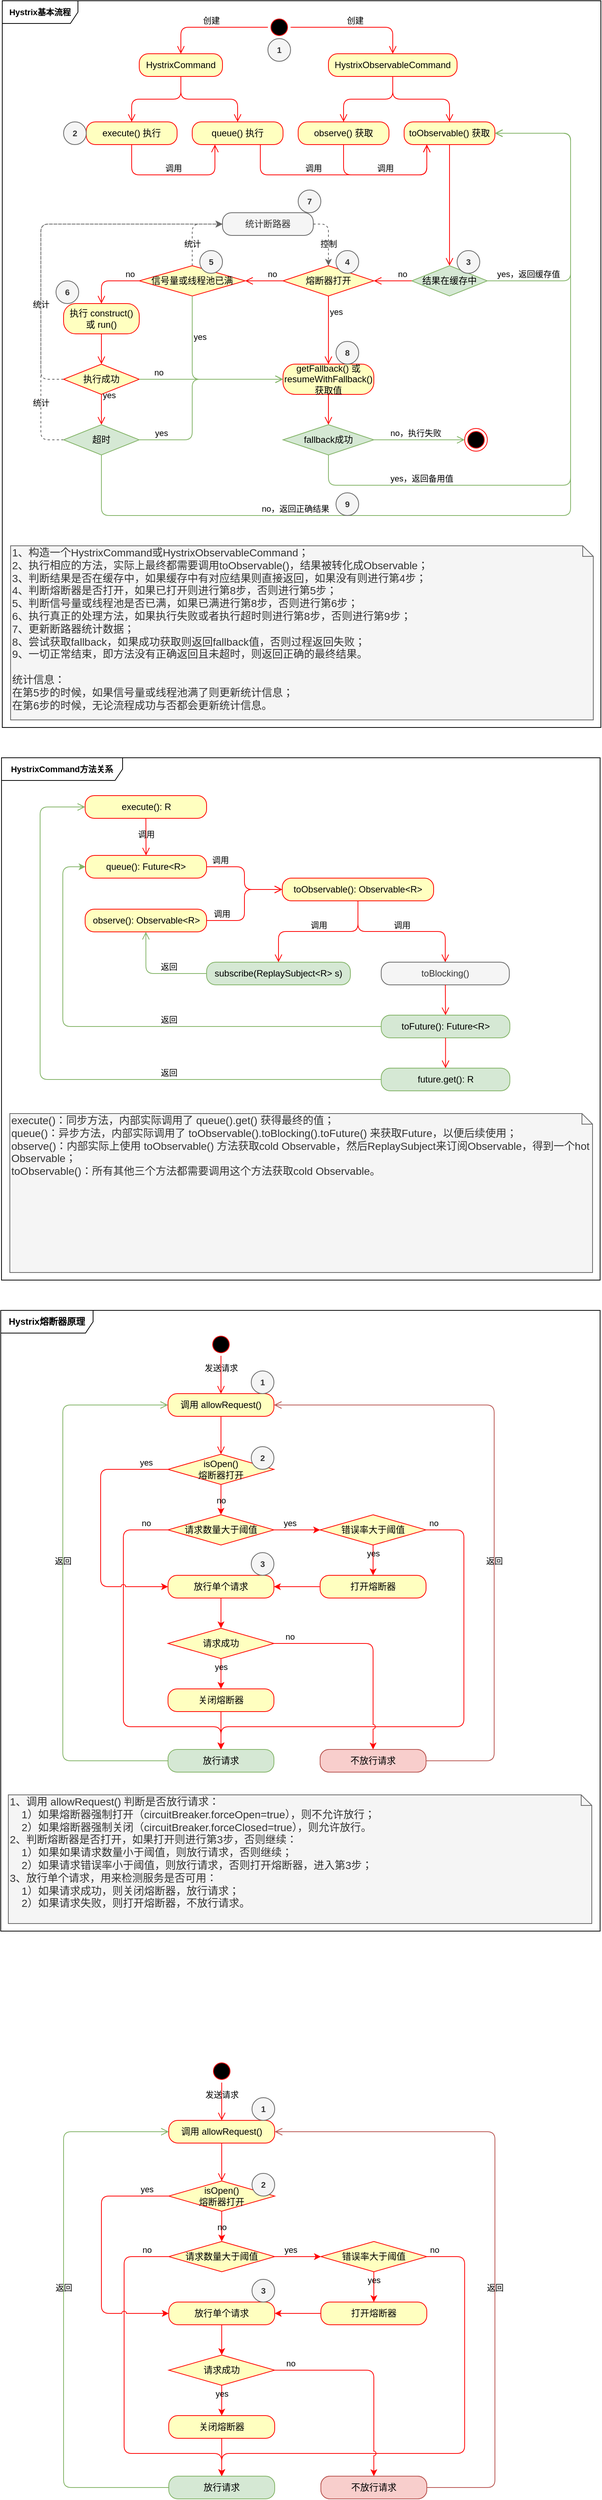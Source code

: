 <mxfile version="13.2.3" type="github">
  <diagram id="Wl1f3BuuBHUOXUHPtb7v" name="Hystrix流程图">
    <mxGraphModel dx="1102" dy="563" grid="1" gridSize="10" guides="1" tooltips="1" connect="1" arrows="1" fold="1" page="1" pageScale="1" pageWidth="827" pageHeight="1169" math="1" shadow="0">
      <root>
        <mxCell id="0" />
        <mxCell id="1" parent="0" />
        <mxCell id="dYD5AvkxTetm4vnI7LR4-46" value="Hystrix熔断器原理" style="shape=umlFrame;whiteSpace=wrap;html=1;width=122;height=30;fontStyle=1;labelBackgroundColor=none;" vertex="1" parent="1">
          <mxGeometry x="17" y="1750" width="792" height="820" as="geometry" />
        </mxCell>
        <mxCell id="GamSNAmJj3X3mlx08znm-3" value="HystrixCommand方法关系" style="shape=umlFrame;whiteSpace=wrap;html=1;rounded=1;shadow=0;glass=0;labelBackgroundColor=none;strokeColor=#000000;fillColor=#ffffff;gradientColor=none;fontSize=11;width=160;height=30;fontStyle=1" parent="1" vertex="1">
          <mxGeometry x="18" y="1020" width="791" height="690" as="geometry" />
        </mxCell>
        <mxCell id="GamSNAmJj3X3mlx08znm-2" value="Hystrix基本流程" style="shape=umlFrame;whiteSpace=wrap;html=1;rounded=1;shadow=0;glass=0;labelBackgroundColor=none;strokeColor=#000000;fillColor=#ffffff;fontSize=11;fontStyle=1;width=100;height=30;" parent="1" vertex="1">
          <mxGeometry x="19" y="20" width="791" height="960" as="geometry" />
        </mxCell>
        <mxCell id="OVkALjXKLeJ2H-bXnM3I-20" value="" style="ellipse;html=1;shape=startState;fillColor=#000000;strokeColor=#ff0000;shadow=0;verticalAlign=middle;labelBorderColor=none;labelBackgroundColor=none;" parent="1" vertex="1">
          <mxGeometry x="370" y="40" width="30" height="30" as="geometry" />
        </mxCell>
        <mxCell id="OVkALjXKLeJ2H-bXnM3I-21" value="创建" style="edgeStyle=orthogonalEdgeStyle;html=1;verticalAlign=bottom;endArrow=open;endSize=8;strokeColor=#ff0000;exitX=0;exitY=0.5;exitDx=0;exitDy=0;entryX=0.5;entryY=0;entryDx=0;entryDy=0;shadow=0;rounded=1;labelBorderColor=none;labelBackgroundColor=none;jumpStyle=arc;fontSize=11;" parent="1" source="OVkALjXKLeJ2H-bXnM3I-20" target="OVkALjXKLeJ2H-bXnM3I-23" edge="1">
          <mxGeometry relative="1" as="geometry">
            <mxPoint x="200" y="90" as="targetPoint" />
          </mxGeometry>
        </mxCell>
        <mxCell id="OVkALjXKLeJ2H-bXnM3I-22" value="创建" style="edgeStyle=orthogonalEdgeStyle;html=1;verticalAlign=bottom;endArrow=open;endSize=8;strokeColor=#ff0000;exitX=1;exitY=0.5;exitDx=0;exitDy=0;entryX=0.5;entryY=0;entryDx=0;entryDy=0;shadow=0;rounded=1;labelBorderColor=none;labelBackgroundColor=none;jumpStyle=arc;fontSize=11;" parent="1" source="OVkALjXKLeJ2H-bXnM3I-20" target="OVkALjXKLeJ2H-bXnM3I-26" edge="1">
          <mxGeometry relative="1" as="geometry">
            <mxPoint x="450" y="90" as="targetPoint" />
            <mxPoint x="335" y="80" as="sourcePoint" />
          </mxGeometry>
        </mxCell>
        <mxCell id="OVkALjXKLeJ2H-bXnM3I-23" value="HystrixCommand" style="rounded=1;whiteSpace=wrap;html=1;arcSize=40;fontColor=#000000;fillColor=#ffffc0;strokeColor=#ff0000;shadow=0;verticalAlign=middle;labelBorderColor=none;labelBackgroundColor=none;" parent="1" vertex="1">
          <mxGeometry x="200" y="90" width="110" height="30" as="geometry" />
        </mxCell>
        <mxCell id="OVkALjXKLeJ2H-bXnM3I-24" value="" style="edgeStyle=orthogonalEdgeStyle;html=1;verticalAlign=bottom;endArrow=open;endSize=8;strokeColor=#ff0000;shadow=0;rounded=1;labelBorderColor=none;labelBackgroundColor=none;jumpStyle=arc;fontSize=11;" parent="1" source="OVkALjXKLeJ2H-bXnM3I-23" target="OVkALjXKLeJ2H-bXnM3I-28" edge="1">
          <mxGeometry relative="1" as="geometry">
            <mxPoint x="255" y="170" as="targetPoint" />
          </mxGeometry>
        </mxCell>
        <mxCell id="OVkALjXKLeJ2H-bXnM3I-26" value="HystrixObservableCommand" style="rounded=1;whiteSpace=wrap;html=1;arcSize=40;fontColor=#000000;fillColor=#ffffc0;strokeColor=#ff0000;shadow=0;verticalAlign=middle;labelBorderColor=none;labelBackgroundColor=none;" parent="1" vertex="1">
          <mxGeometry x="450" y="90" width="170" height="30" as="geometry" />
        </mxCell>
        <mxCell id="OVkALjXKLeJ2H-bXnM3I-27" value="" style="edgeStyle=orthogonalEdgeStyle;html=1;verticalAlign=bottom;endArrow=open;endSize=8;strokeColor=#ff0000;shadow=0;entryX=0.5;entryY=0;entryDx=0;entryDy=0;rounded=1;labelBorderColor=none;labelBackgroundColor=none;jumpStyle=arc;fontSize=11;" parent="1" source="OVkALjXKLeJ2H-bXnM3I-26" target="OVkALjXKLeJ2H-bXnM3I-35" edge="1">
          <mxGeometry relative="1" as="geometry">
            <mxPoint x="505" y="170" as="targetPoint" />
          </mxGeometry>
        </mxCell>
        <mxCell id="OVkALjXKLeJ2H-bXnM3I-28" value="execute() 执行" style="rounded=1;whiteSpace=wrap;html=1;arcSize=40;fontColor=#000000;fillColor=#ffffc0;strokeColor=#ff0000;shadow=0;verticalAlign=middle;labelBorderColor=none;labelBackgroundColor=none;" parent="1" vertex="1">
          <mxGeometry x="130" y="180" width="120" height="30" as="geometry" />
        </mxCell>
        <mxCell id="OVkALjXKLeJ2H-bXnM3I-29" value="调用" style="edgeStyle=orthogonalEdgeStyle;html=1;verticalAlign=bottom;endArrow=open;endSize=8;strokeColor=#ff0000;shadow=0;entryX=0.25;entryY=1;entryDx=0;entryDy=0;exitX=0.5;exitY=1;exitDx=0;exitDy=0;rounded=1;labelBorderColor=none;labelBackgroundColor=none;jumpStyle=arc;fontSize=11;" parent="1" source="OVkALjXKLeJ2H-bXnM3I-28" target="OVkALjXKLeJ2H-bXnM3I-31" edge="1">
          <mxGeometry relative="1" as="geometry">
            <mxPoint x="190" y="260" as="targetPoint" />
            <Array as="points">
              <mxPoint x="190" y="250" />
              <mxPoint x="300" y="250" />
            </Array>
          </mxGeometry>
        </mxCell>
        <mxCell id="OVkALjXKLeJ2H-bXnM3I-31" value="queue() 执行" style="rounded=1;whiteSpace=wrap;html=1;arcSize=40;fontColor=#000000;fillColor=#ffffc0;strokeColor=#ff0000;shadow=0;verticalAlign=middle;labelBorderColor=none;labelBackgroundColor=none;" parent="1" vertex="1">
          <mxGeometry x="270" y="180" width="120" height="30" as="geometry" />
        </mxCell>
        <mxCell id="OVkALjXKLeJ2H-bXnM3I-33" value="" style="edgeStyle=orthogonalEdgeStyle;html=1;verticalAlign=bottom;endArrow=open;endSize=8;strokeColor=#ff0000;exitX=0.5;exitY=1;exitDx=0;exitDy=0;entryX=0.5;entryY=0;entryDx=0;entryDy=0;shadow=0;rounded=1;labelBorderColor=none;labelBackgroundColor=none;jumpStyle=arc;fontSize=11;" parent="1" source="OVkALjXKLeJ2H-bXnM3I-23" target="OVkALjXKLeJ2H-bXnM3I-31" edge="1">
          <mxGeometry relative="1" as="geometry">
            <mxPoint x="265" y="180" as="targetPoint" />
            <mxPoint x="265" y="140" as="sourcePoint" />
          </mxGeometry>
        </mxCell>
        <mxCell id="OVkALjXKLeJ2H-bXnM3I-35" value="observe() 获取" style="rounded=1;whiteSpace=wrap;html=1;arcSize=40;fontColor=#000000;fillColor=#ffffc0;strokeColor=#ff0000;shadow=0;verticalAlign=middle;labelBorderColor=none;labelBackgroundColor=none;" parent="1" vertex="1">
          <mxGeometry x="410" y="180" width="120" height="30" as="geometry" />
        </mxCell>
        <mxCell id="OVkALjXKLeJ2H-bXnM3I-36" value="调用" style="edgeStyle=orthogonalEdgeStyle;html=1;verticalAlign=bottom;endArrow=open;endSize=8;strokeColor=#ff0000;shadow=0;entryX=0.25;entryY=1;entryDx=0;entryDy=0;exitX=0.5;exitY=1;exitDx=0;exitDy=0;rounded=1;labelBorderColor=none;labelBackgroundColor=none;jumpStyle=arc;fontSize=11;" parent="1" source="OVkALjXKLeJ2H-bXnM3I-35" target="OVkALjXKLeJ2H-bXnM3I-38" edge="1">
          <mxGeometry relative="1" as="geometry">
            <mxPoint x="470" y="280" as="targetPoint" />
            <Array as="points">
              <mxPoint x="470" y="250" />
              <mxPoint x="580" y="250" />
            </Array>
          </mxGeometry>
        </mxCell>
        <mxCell id="OVkALjXKLeJ2H-bXnM3I-37" value="" style="edgeStyle=orthogonalEdgeStyle;html=1;verticalAlign=bottom;endArrow=open;endSize=8;strokeColor=#ff0000;shadow=0;exitX=0.5;exitY=1;exitDx=0;exitDy=0;entryX=0.5;entryY=0;entryDx=0;entryDy=0;rounded=1;labelBorderColor=none;labelBackgroundColor=none;jumpStyle=arc;fontSize=11;" parent="1" source="OVkALjXKLeJ2H-bXnM3I-26" target="OVkALjXKLeJ2H-bXnM3I-38" edge="1">
          <mxGeometry relative="1" as="geometry">
            <mxPoint x="515" y="180" as="targetPoint" />
            <mxPoint x="515" y="140" as="sourcePoint" />
          </mxGeometry>
        </mxCell>
        <mxCell id="OVkALjXKLeJ2H-bXnM3I-38" value="toObservable() 获取" style="rounded=1;whiteSpace=wrap;html=1;arcSize=40;fontColor=#000000;fillColor=#ffffc0;strokeColor=#ff0000;shadow=0;verticalAlign=middle;labelBorderColor=none;labelBackgroundColor=none;" parent="1" vertex="1">
          <mxGeometry x="550" y="180" width="120" height="30" as="geometry" />
        </mxCell>
        <mxCell id="OVkALjXKLeJ2H-bXnM3I-39" value="" style="edgeStyle=orthogonalEdgeStyle;html=1;verticalAlign=bottom;endArrow=open;endSize=8;strokeColor=#ff0000;shadow=0;entryX=0.5;entryY=0;entryDx=0;entryDy=0;rounded=1;labelBorderColor=none;labelBackgroundColor=none;jumpStyle=arc;fontSize=11;" parent="1" source="OVkALjXKLeJ2H-bXnM3I-38" target="9ujjFCilfwXEOGcrfXXf-7" edge="1">
          <mxGeometry relative="1" as="geometry">
            <mxPoint x="610" y="270" as="targetPoint" />
          </mxGeometry>
        </mxCell>
        <mxCell id="9ujjFCilfwXEOGcrfXXf-7" value="结果在缓存中" style="rhombus;whiteSpace=wrap;html=1;fillColor=#d5e8d4;strokeColor=#82b366;shadow=0;verticalAlign=middle;labelBorderColor=none;labelBackgroundColor=none;" parent="1" vertex="1">
          <mxGeometry x="560" y="370" width="100" height="40" as="geometry" />
        </mxCell>
        <mxCell id="9ujjFCilfwXEOGcrfXXf-8" value="no" style="edgeStyle=orthogonalEdgeStyle;html=1;align=left;verticalAlign=bottom;endArrow=open;endSize=8;strokeColor=#ff0000;shadow=0;exitX=0;exitY=0.5;exitDx=0;exitDy=0;entryX=1;entryY=0.5;entryDx=0;entryDy=0;rounded=1;labelBorderColor=none;labelBackgroundColor=none;jumpStyle=arc;fontSize=11;" parent="1" source="9ujjFCilfwXEOGcrfXXf-7" target="9ujjFCilfwXEOGcrfXXf-11" edge="1">
          <mxGeometry x="-0.2" relative="1" as="geometry">
            <mxPoint x="490" y="390" as="targetPoint" />
            <mxPoint as="offset" />
          </mxGeometry>
        </mxCell>
        <mxCell id="9ujjFCilfwXEOGcrfXXf-9" value="yes，返回缓存值" style="edgeStyle=orthogonalEdgeStyle;html=1;align=left;verticalAlign=bottom;endArrow=open;endSize=8;strokeColor=#82b366;shadow=0;exitX=1;exitY=0.5;exitDx=0;exitDy=0;entryX=1;entryY=0.5;entryDx=0;entryDy=0;rounded=1;fillColor=#d5e8d4;labelBorderColor=none;labelBackgroundColor=none;jumpStyle=arc;fontSize=11;" parent="1" source="9ujjFCilfwXEOGcrfXXf-7" target="OVkALjXKLeJ2H-bXnM3I-38" edge="1">
          <mxGeometry x="-0.946" relative="1" as="geometry">
            <mxPoint x="600" y="420" as="targetPoint" />
            <Array as="points">
              <mxPoint x="770" y="390" />
              <mxPoint x="770" y="195" />
            </Array>
            <mxPoint as="offset" />
          </mxGeometry>
        </mxCell>
        <mxCell id="9ujjFCilfwXEOGcrfXXf-11" value="熔断器打开" style="rhombus;whiteSpace=wrap;html=1;fillColor=#ffffc0;strokeColor=#ff0000;shadow=0;verticalAlign=middle;labelBorderColor=none;labelBackgroundColor=none;" parent="1" vertex="1">
          <mxGeometry x="390" y="370" width="120" height="40" as="geometry" />
        </mxCell>
        <mxCell id="9ujjFCilfwXEOGcrfXXf-12" value="no" style="edgeStyle=orthogonalEdgeStyle;html=1;align=left;verticalAlign=bottom;endArrow=open;endSize=8;strokeColor=#ff0000;shadow=0;exitX=0;exitY=0.5;exitDx=0;exitDy=0;entryX=1;entryY=0.5;entryDx=0;entryDy=0;rounded=1;labelBorderColor=none;labelBackgroundColor=none;jumpStyle=arc;fontSize=11;" parent="1" source="9ujjFCilfwXEOGcrfXXf-11" target="9ujjFCilfwXEOGcrfXXf-21" edge="1">
          <mxGeometry x="-0.111" relative="1" as="geometry">
            <mxPoint x="320" y="390" as="targetPoint" />
            <mxPoint as="offset" />
          </mxGeometry>
        </mxCell>
        <mxCell id="9ujjFCilfwXEOGcrfXXf-13" value="yes" style="edgeStyle=orthogonalEdgeStyle;html=1;align=left;verticalAlign=bottom;endArrow=open;endSize=8;strokeColor=#ff0000;shadow=0;exitX=0.5;exitY=1;exitDx=0;exitDy=0;entryX=0.5;entryY=0;entryDx=0;entryDy=0;rounded=1;labelBorderColor=none;labelBackgroundColor=none;jumpStyle=arc;fontSize=11;" parent="1" source="9ujjFCilfwXEOGcrfXXf-11" target="9ujjFCilfwXEOGcrfXXf-14" edge="1">
          <mxGeometry x="-0.333" relative="1" as="geometry">
            <mxPoint x="430" y="470" as="targetPoint" />
            <mxPoint as="offset" />
          </mxGeometry>
        </mxCell>
        <mxCell id="9ujjFCilfwXEOGcrfXXf-14" value="getFallback() 或 resumeWithFallback() 获取值" style="rounded=1;whiteSpace=wrap;html=1;arcSize=40;fontColor=#000000;fillColor=#ffffc0;strokeColor=#ff0000;shadow=0;verticalAlign=middle;labelBorderColor=none;labelBackgroundColor=none;" parent="1" vertex="1">
          <mxGeometry x="390" y="500" width="120" height="40" as="geometry" />
        </mxCell>
        <mxCell id="9ujjFCilfwXEOGcrfXXf-15" value="" style="edgeStyle=orthogonalEdgeStyle;html=1;verticalAlign=bottom;endArrow=open;endSize=8;strokeColor=#ff0000;shadow=0;entryX=0.5;entryY=0;entryDx=0;entryDy=0;rounded=1;labelBorderColor=none;labelBackgroundColor=none;jumpStyle=arc;fontSize=11;" parent="1" source="9ujjFCilfwXEOGcrfXXf-14" target="9ujjFCilfwXEOGcrfXXf-16" edge="1">
          <mxGeometry relative="1" as="geometry">
            <mxPoint x="445" y="620" as="targetPoint" />
          </mxGeometry>
        </mxCell>
        <mxCell id="9ujjFCilfwXEOGcrfXXf-16" value="fallback成功" style="rhombus;whiteSpace=wrap;html=1;fillColor=#d5e8d4;strokeColor=#82b366;shadow=0;verticalAlign=middle;labelBorderColor=none;labelBackgroundColor=none;" parent="1" vertex="1">
          <mxGeometry x="390" y="580" width="120" height="40" as="geometry" />
        </mxCell>
        <mxCell id="9ujjFCilfwXEOGcrfXXf-17" value="no，执行失败" style="edgeStyle=orthogonalEdgeStyle;html=1;align=left;verticalAlign=bottom;endArrow=open;endSize=8;strokeColor=#82b366;shadow=0;entryX=0;entryY=0.5;entryDx=0;entryDy=0;rounded=1;labelBorderColor=none;labelBackgroundColor=none;fillColor=#d5e8d4;jumpStyle=arc;fontSize=11;" parent="1" source="9ujjFCilfwXEOGcrfXXf-16" target="9ujjFCilfwXEOGcrfXXf-38" edge="1">
          <mxGeometry x="-0.667" relative="1" as="geometry">
            <mxPoint x="625" y="600" as="targetPoint" />
            <mxPoint as="offset" />
          </mxGeometry>
        </mxCell>
        <mxCell id="9ujjFCilfwXEOGcrfXXf-18" value="yes，返回备用值" style="edgeStyle=orthogonalEdgeStyle;html=1;align=left;verticalAlign=bottom;endArrow=open;endSize=8;strokeColor=#82b366;shadow=0;entryX=1;entryY=0.5;entryDx=0;entryDy=0;exitX=0.5;exitY=1;exitDx=0;exitDy=0;rounded=1;fillColor=#d5e8d4;labelBorderColor=none;labelBackgroundColor=none;jumpStyle=arc;fontSize=11;" parent="1" source="9ujjFCilfwXEOGcrfXXf-16" target="OVkALjXKLeJ2H-bXnM3I-38" edge="1">
          <mxGeometry x="-0.741" relative="1" as="geometry">
            <mxPoint x="445" y="550" as="targetPoint" />
            <Array as="points">
              <mxPoint x="450" y="660" />
              <mxPoint x="770" y="660" />
              <mxPoint x="770" y="195" />
            </Array>
            <mxPoint as="offset" />
          </mxGeometry>
        </mxCell>
        <mxCell id="9ujjFCilfwXEOGcrfXXf-41" value="统计" style="edgeStyle=orthogonalEdgeStyle;orthogonalLoop=1;jettySize=auto;html=1;exitX=0.5;exitY=0;exitDx=0;exitDy=0;entryX=0;entryY=0.5;entryDx=0;entryDy=0;shadow=0;dashed=1;verticalAlign=bottom;strokeColor=#666666;fillColor=#f5f5f5;rounded=1;labelBorderColor=none;labelBackgroundColor=none;jumpStyle=arc;fontSize=11;" parent="1" source="9ujjFCilfwXEOGcrfXXf-21" target="9ujjFCilfwXEOGcrfXXf-39" edge="1">
          <mxGeometry x="-0.579" relative="1" as="geometry">
            <mxPoint x="300" y="315" as="targetPoint" />
            <mxPoint as="offset" />
          </mxGeometry>
        </mxCell>
        <mxCell id="9ujjFCilfwXEOGcrfXXf-21" value="信号量或线程池已满" style="rhombus;whiteSpace=wrap;html=1;fillColor=#ffffc0;strokeColor=#ff0000;shadow=0;verticalAlign=middle;labelBorderColor=none;labelBackgroundColor=none;" parent="1" vertex="1">
          <mxGeometry x="200" y="370" width="140" height="40" as="geometry" />
        </mxCell>
        <mxCell id="9ujjFCilfwXEOGcrfXXf-22" value="no" style="edgeStyle=orthogonalEdgeStyle;html=1;align=left;verticalAlign=bottom;endArrow=open;endSize=8;strokeColor=#ff0000;shadow=0;exitX=0;exitY=0.5;exitDx=0;exitDy=0;entryX=0.5;entryY=0;entryDx=0;entryDy=0;rounded=1;labelBorderColor=none;labelBackgroundColor=none;jumpStyle=arc;fontSize=11;" parent="1" source="9ujjFCilfwXEOGcrfXXf-21" target="9ujjFCilfwXEOGcrfXXf-29" edge="1">
          <mxGeometry x="-0.5" relative="1" as="geometry">
            <mxPoint x="130" y="420" as="targetPoint" />
            <mxPoint as="offset" />
          </mxGeometry>
        </mxCell>
        <mxCell id="9ujjFCilfwXEOGcrfXXf-23" value="yes" style="edgeStyle=orthogonalEdgeStyle;html=1;align=left;verticalAlign=bottom;endArrow=open;endSize=8;strokeColor=#82b366;shadow=0;entryX=0;entryY=0.5;entryDx=0;entryDy=0;exitX=0.5;exitY=1;exitDx=0;exitDy=0;rounded=1;fillColor=#d5e8d4;labelBorderColor=none;labelBackgroundColor=none;jumpStyle=arc;fontSize=11;" parent="1" source="9ujjFCilfwXEOGcrfXXf-21" target="9ujjFCilfwXEOGcrfXXf-14" edge="1">
          <mxGeometry x="-0.455" relative="1" as="geometry">
            <mxPoint x="170" y="470" as="targetPoint" />
            <Array as="points">
              <mxPoint x="270" y="520" />
            </Array>
            <mxPoint as="offset" />
          </mxGeometry>
        </mxCell>
        <mxCell id="9ujjFCilfwXEOGcrfXXf-29" value="执行 construct() 或 run()" style="rounded=1;whiteSpace=wrap;html=1;arcSize=40;fontColor=#000000;fillColor=#ffffc0;strokeColor=#ff0000;shadow=0;verticalAlign=middle;labelBorderColor=none;labelBackgroundColor=none;" parent="1" vertex="1">
          <mxGeometry x="100" y="420" width="100" height="40" as="geometry" />
        </mxCell>
        <mxCell id="9ujjFCilfwXEOGcrfXXf-30" value="" style="edgeStyle=orthogonalEdgeStyle;html=1;verticalAlign=bottom;endArrow=open;endSize=8;strokeColor=#ff0000;shadow=0;entryX=0.5;entryY=0;entryDx=0;entryDy=0;rounded=1;labelBorderColor=none;labelBackgroundColor=none;jumpStyle=arc;fontSize=11;" parent="1" source="9ujjFCilfwXEOGcrfXXf-29" target="9ujjFCilfwXEOGcrfXXf-31" edge="1">
          <mxGeometry relative="1" as="geometry">
            <mxPoint x="150" y="500" as="targetPoint" />
          </mxGeometry>
        </mxCell>
        <mxCell id="9ujjFCilfwXEOGcrfXXf-47" value="统计" style="edgeStyle=orthogonalEdgeStyle;orthogonalLoop=1;jettySize=auto;html=1;exitX=0;exitY=0.5;exitDx=0;exitDy=0;entryX=0;entryY=0.5;entryDx=0;entryDy=0;shadow=0;dashed=1;strokeColor=#666666;fillColor=#f5f5f5;rounded=1;labelBorderColor=none;labelBackgroundColor=none;verticalAlign=bottom;jumpStyle=arc;fontSize=11;" parent="1" source="9ujjFCilfwXEOGcrfXXf-31" target="9ujjFCilfwXEOGcrfXXf-39" edge="1">
          <mxGeometry x="-0.495" relative="1" as="geometry">
            <Array as="points">
              <mxPoint x="70" y="520" />
              <mxPoint x="70" y="315" />
            </Array>
            <mxPoint as="offset" />
          </mxGeometry>
        </mxCell>
        <mxCell id="9ujjFCilfwXEOGcrfXXf-31" value="执行成功" style="rhombus;whiteSpace=wrap;html=1;fillColor=#ffffc0;strokeColor=#ff0000;shadow=0;verticalAlign=middle;labelBorderColor=none;labelBackgroundColor=none;" parent="1" vertex="1">
          <mxGeometry x="100" y="500" width="100" height="40" as="geometry" />
        </mxCell>
        <mxCell id="9ujjFCilfwXEOGcrfXXf-32" value="no" style="edgeStyle=orthogonalEdgeStyle;html=1;align=left;verticalAlign=bottom;endArrow=open;endSize=8;strokeColor=#82b366;shadow=0;entryX=0;entryY=0.5;entryDx=0;entryDy=0;rounded=1;fillColor=#d5e8d4;labelBorderColor=none;labelBackgroundColor=none;jumpStyle=arc;fontSize=11;" parent="1" source="9ujjFCilfwXEOGcrfXXf-31" target="9ujjFCilfwXEOGcrfXXf-14" edge="1">
          <mxGeometry x="-0.809" relative="1" as="geometry">
            <mxPoint x="300" y="570" as="targetPoint" />
            <Array as="points">
              <mxPoint x="340" y="520" />
              <mxPoint x="340" y="520" />
            </Array>
            <mxPoint as="offset" />
          </mxGeometry>
        </mxCell>
        <mxCell id="9ujjFCilfwXEOGcrfXXf-33" value="yes" style="edgeStyle=orthogonalEdgeStyle;html=1;align=left;verticalAlign=bottom;endArrow=open;endSize=8;strokeColor=#ff0000;shadow=0;entryX=0.5;entryY=0;entryDx=0;entryDy=0;rounded=1;labelBorderColor=none;labelBackgroundColor=none;jumpStyle=arc;fontSize=11;" parent="1" source="9ujjFCilfwXEOGcrfXXf-31" target="9ujjFCilfwXEOGcrfXXf-34" edge="1">
          <mxGeometry x="-0.5" relative="1" as="geometry">
            <mxPoint x="150" y="580" as="targetPoint" />
            <mxPoint as="offset" />
          </mxGeometry>
        </mxCell>
        <mxCell id="9ujjFCilfwXEOGcrfXXf-45" value="统计" style="edgeStyle=orthogonalEdgeStyle;orthogonalLoop=1;jettySize=auto;html=1;exitX=0;exitY=0.5;exitDx=0;exitDy=0;entryX=0;entryY=0.5;entryDx=0;entryDy=0;shadow=0;dashed=1;strokeColor=#666666;fillColor=#f5f5f5;rounded=1;labelBorderColor=none;labelBackgroundColor=none;verticalAlign=bottom;jumpStyle=arc;fontSize=11;" parent="1" source="9ujjFCilfwXEOGcrfXXf-34" target="9ujjFCilfwXEOGcrfXXf-39" edge="1">
          <mxGeometry x="-0.748" relative="1" as="geometry">
            <Array as="points">
              <mxPoint x="70" y="600" />
              <mxPoint x="70" y="315" />
            </Array>
            <mxPoint as="offset" />
          </mxGeometry>
        </mxCell>
        <mxCell id="9ujjFCilfwXEOGcrfXXf-34" value="超时" style="rhombus;whiteSpace=wrap;html=1;fillColor=#d5e8d4;strokeColor=#82b366;shadow=0;verticalAlign=middle;labelBorderColor=none;labelBackgroundColor=none;" parent="1" vertex="1">
          <mxGeometry x="100" y="580" width="100" height="40" as="geometry" />
        </mxCell>
        <mxCell id="9ujjFCilfwXEOGcrfXXf-35" value="no，返回正确结果" style="edgeStyle=orthogonalEdgeStyle;html=1;align=left;verticalAlign=bottom;endArrow=open;endSize=8;strokeColor=#82b366;shadow=0;exitX=0.5;exitY=1;exitDx=0;exitDy=0;entryX=1;entryY=0.5;entryDx=0;entryDy=0;rounded=1;fillColor=#d5e8d4;labelBorderColor=none;labelBackgroundColor=none;jumpStyle=arc;fontSize=11;" parent="1" source="9ujjFCilfwXEOGcrfXXf-34" target="OVkALjXKLeJ2H-bXnM3I-38" edge="1">
          <mxGeometry x="-0.556" relative="1" as="geometry">
            <mxPoint x="180" y="570" as="targetPoint" />
            <Array as="points">
              <mxPoint x="150" y="700" />
              <mxPoint x="770" y="700" />
              <mxPoint x="770" y="195" />
            </Array>
            <mxPoint as="offset" />
          </mxGeometry>
        </mxCell>
        <mxCell id="9ujjFCilfwXEOGcrfXXf-36" value="yes" style="edgeStyle=orthogonalEdgeStyle;html=1;align=left;verticalAlign=bottom;endArrow=open;endSize=8;strokeColor=#82b366;shadow=0;exitX=1;exitY=0.5;exitDx=0;exitDy=0;entryX=0;entryY=0.5;entryDx=0;entryDy=0;rounded=1;fillColor=#d5e8d4;labelBorderColor=none;labelBackgroundColor=none;jumpStyle=arc;fontSize=11;" parent="1" source="9ujjFCilfwXEOGcrfXXf-34" target="9ujjFCilfwXEOGcrfXXf-14" edge="1">
          <mxGeometry x="-0.862" relative="1" as="geometry">
            <mxPoint x="150" y="680" as="targetPoint" />
            <Array as="points">
              <mxPoint x="270" y="600" />
              <mxPoint x="270" y="520" />
            </Array>
            <mxPoint as="offset" />
          </mxGeometry>
        </mxCell>
        <mxCell id="9ujjFCilfwXEOGcrfXXf-38" value="" style="ellipse;html=1;shape=endState;fillColor=#000000;strokeColor=#ff0000;shadow=0;verticalAlign=middle;labelBorderColor=none;labelBackgroundColor=none;" parent="1" vertex="1">
          <mxGeometry x="630" y="585" width="30" height="30" as="geometry" />
        </mxCell>
        <mxCell id="9ujjFCilfwXEOGcrfXXf-43" value="控制" style="edgeStyle=orthogonalEdgeStyle;orthogonalLoop=1;jettySize=auto;html=1;exitX=1;exitY=0.5;exitDx=0;exitDy=0;entryX=0.5;entryY=0;entryDx=0;entryDy=0;shadow=0;dashed=1;verticalAlign=bottom;strokeColor=#666666;fillColor=#f5f5f5;rounded=1;labelBorderColor=none;labelBackgroundColor=none;jumpStyle=arc;fontSize=11;" parent="1" source="9ujjFCilfwXEOGcrfXXf-39" target="9ujjFCilfwXEOGcrfXXf-11" edge="1">
          <mxGeometry x="0.467" relative="1" as="geometry">
            <mxPoint as="offset" />
          </mxGeometry>
        </mxCell>
        <mxCell id="9ujjFCilfwXEOGcrfXXf-39" value="统计断路器" style="rounded=1;whiteSpace=wrap;html=1;arcSize=40;fillColor=#f5f5f5;strokeColor=#666666;shadow=0;verticalAlign=middle;glass=0;labelBorderColor=none;labelBackgroundColor=none;fontColor=#333333;" parent="1" vertex="1">
          <mxGeometry x="310" y="300" width="120" height="30" as="geometry" />
        </mxCell>
        <mxCell id="OVkALjXKLeJ2H-bXnM3I-32" value="调用" style="edgeStyle=orthogonalEdgeStyle;html=1;verticalAlign=bottom;endArrow=open;endSize=8;strokeColor=#ff0000;shadow=0;exitX=0.75;exitY=1;exitDx=0;exitDy=0;entryX=0.25;entryY=1;entryDx=0;entryDy=0;rounded=1;labelBorderColor=none;labelBackgroundColor=none;jumpStyle=arc;fontSize=11;" parent="1" source="OVkALjXKLeJ2H-bXnM3I-31" target="OVkALjXKLeJ2H-bXnM3I-38" edge="1">
          <mxGeometry x="-0.267" relative="1" as="geometry">
            <mxPoint x="330" y="260" as="targetPoint" />
            <Array as="points">
              <mxPoint x="360" y="250" />
              <mxPoint x="580" y="250" />
            </Array>
            <mxPoint as="offset" />
          </mxGeometry>
        </mxCell>
        <mxCell id="WV5xRuBxVTjv_hprlLnL-2" value="&lt;b&gt;1&lt;/b&gt;" style="ellipse;whiteSpace=wrap;html=1;aspect=fixed;rounded=1;shadow=0;glass=0;labelBackgroundColor=none;fontSize=11;fillColor=#f5f5f5;strokeColor=#666666;fontColor=#333333;" parent="1" vertex="1">
          <mxGeometry x="370" y="70" width="30" height="30" as="geometry" />
        </mxCell>
        <mxCell id="WV5xRuBxVTjv_hprlLnL-3" value="&lt;b&gt;2&lt;/b&gt;" style="ellipse;whiteSpace=wrap;html=1;aspect=fixed;rounded=1;shadow=0;glass=0;labelBackgroundColor=none;strokeColor=#666666;fillColor=#f5f5f5;fontSize=11;fontColor=#333333;" parent="1" vertex="1">
          <mxGeometry x="100" y="180" width="30" height="30" as="geometry" />
        </mxCell>
        <mxCell id="WV5xRuBxVTjv_hprlLnL-4" value="&lt;b&gt;3&lt;/b&gt;" style="ellipse;whiteSpace=wrap;html=1;aspect=fixed;rounded=1;shadow=0;glass=0;labelBackgroundColor=none;strokeColor=#666666;fillColor=#f5f5f5;fontSize=11;fontColor=#333333;" parent="1" vertex="1">
          <mxGeometry x="620" y="350" width="30" height="30" as="geometry" />
        </mxCell>
        <mxCell id="WV5xRuBxVTjv_hprlLnL-5" value="&lt;b&gt;4&lt;/b&gt;" style="ellipse;whiteSpace=wrap;html=1;aspect=fixed;rounded=1;shadow=0;glass=0;labelBackgroundColor=none;strokeColor=#666666;fillColor=#f5f5f5;fontSize=11;fontColor=#333333;" parent="1" vertex="1">
          <mxGeometry x="460" y="350" width="30" height="30" as="geometry" />
        </mxCell>
        <mxCell id="WV5xRuBxVTjv_hprlLnL-6" value="&lt;b&gt;5&lt;/b&gt;" style="ellipse;whiteSpace=wrap;html=1;aspect=fixed;rounded=1;shadow=0;glass=0;labelBackgroundColor=none;strokeColor=#666666;fillColor=#f5f5f5;fontSize=11;fontColor=#333333;" parent="1" vertex="1">
          <mxGeometry x="280" y="350" width="30" height="30" as="geometry" />
        </mxCell>
        <mxCell id="WV5xRuBxVTjv_hprlLnL-7" value="&lt;b&gt;6&lt;/b&gt;" style="ellipse;whiteSpace=wrap;html=1;aspect=fixed;rounded=1;shadow=0;glass=0;labelBackgroundColor=none;strokeColor=#666666;fillColor=#f5f5f5;fontSize=11;fontColor=#333333;" parent="1" vertex="1">
          <mxGeometry x="90" y="390" width="30" height="30" as="geometry" />
        </mxCell>
        <mxCell id="WV5xRuBxVTjv_hprlLnL-8" value="&lt;b&gt;7&lt;/b&gt;" style="ellipse;whiteSpace=wrap;html=1;aspect=fixed;rounded=1;shadow=0;glass=0;labelBackgroundColor=none;strokeColor=#666666;fillColor=#f5f5f5;fontSize=11;fontColor=#333333;" parent="1" vertex="1">
          <mxGeometry x="410" y="270" width="30" height="30" as="geometry" />
        </mxCell>
        <mxCell id="WV5xRuBxVTjv_hprlLnL-9" value="&lt;b&gt;8&lt;/b&gt;" style="ellipse;whiteSpace=wrap;html=1;aspect=fixed;rounded=1;shadow=0;glass=0;labelBackgroundColor=none;strokeColor=#666666;fillColor=#f5f5f5;fontSize=11;fontColor=#333333;" parent="1" vertex="1">
          <mxGeometry x="460" y="470" width="30" height="30" as="geometry" />
        </mxCell>
        <mxCell id="WV5xRuBxVTjv_hprlLnL-10" value="&lt;b&gt;9&lt;/b&gt;" style="ellipse;whiteSpace=wrap;html=1;aspect=fixed;rounded=1;shadow=0;glass=0;labelBackgroundColor=none;strokeColor=#666666;fillColor=#f5f5f5;fontSize=11;fontColor=#333333;" parent="1" vertex="1">
          <mxGeometry x="460" y="670" width="30" height="30" as="geometry" />
        </mxCell>
        <mxCell id="WV5xRuBxVTjv_hprlLnL-11" value="&lt;font style=&quot;font-size: 14px&quot;&gt;1、构造一个HystrixCommand或HystrixObservableCommand；&lt;br&gt;2、执行相应的方法，实际上最终都需要调用toObservable()，结果被转化成Observable；&lt;br&gt;3、判断结果是否在缓存中，如果缓存中有对应结果则直接返回，如果没有则进行第4步；&lt;br&gt;4、判断熔断器是否打开，如果已打开则进行第8步，否则进行第5步；&lt;br&gt;5、判断信号量或线程池是否已满，如果已满进行第8步，否则进行第6步；&lt;br&gt;6、执行真正的处理方法，如果执行失败或者执行超时则进行第8步，否则进行第9步；&lt;br&gt;7、更新断路器统计数据；&lt;br&gt;8、尝试获取fallback，如果成功获取则返回fallback值，否则过程返回失败；&lt;br&gt;9、一切正常结束，即方法没有正确返回且未超时，则返回正确的最终结果。&lt;br&gt;&lt;br&gt;统计信息：&lt;br&gt;在第5步的时候，如果信号量或线程池满了则更新统计信息；&lt;br&gt;在第6步的时候，无论流程成功与否都会更新统计信息。&lt;br&gt;&lt;br&gt;&lt;/font&gt;" style="shape=note;whiteSpace=wrap;html=1;size=14;verticalAlign=top;align=left;spacingTop=-6;rounded=1;shadow=0;glass=0;labelBackgroundColor=none;strokeColor=#666666;fillColor=#f5f5f5;fontSize=11;fontColor=#333333;" parent="1" vertex="1">
          <mxGeometry x="30" y="740" width="770" height="230" as="geometry" />
        </mxCell>
        <mxCell id="GamSNAmJj3X3mlx08znm-4" value="execute(): R" style="rounded=1;whiteSpace=wrap;html=1;arcSize=40;fontColor=#000000;fillColor=#ffffc0;strokeColor=#ff0000;shadow=0;glass=0;labelBackgroundColor=none;" parent="1" vertex="1">
          <mxGeometry x="128.5" y="1070" width="160.5" height="30" as="geometry" />
        </mxCell>
        <mxCell id="GamSNAmJj3X3mlx08znm-5" value="调用" style="edgeStyle=orthogonalEdgeStyle;html=1;verticalAlign=bottom;endArrow=open;endSize=8;strokeColor=#ff0000;shadow=0;labelBackgroundColor=none;fontSize=11;exitX=0.5;exitY=1;exitDx=0;exitDy=0;entryX=0.5;entryY=0;entryDx=0;entryDy=0;jumpStyle=arc;" parent="1" source="GamSNAmJj3X3mlx08znm-4" target="GamSNAmJj3X3mlx08znm-6" edge="1">
          <mxGeometry x="0.228" relative="1" as="geometry">
            <mxPoint x="278.5" y="1250" as="targetPoint" />
            <Array as="points" />
            <mxPoint as="offset" />
          </mxGeometry>
        </mxCell>
        <mxCell id="GamSNAmJj3X3mlx08znm-6" value="queue(): Future&amp;lt;R&amp;gt;" style="rounded=1;whiteSpace=wrap;html=1;arcSize=40;fontColor=#000000;fillColor=#ffffc0;strokeColor=#ff0000;shadow=0;glass=0;labelBackgroundColor=none;" parent="1" vertex="1">
          <mxGeometry x="129" y="1149" width="160" height="30" as="geometry" />
        </mxCell>
        <mxCell id="GamSNAmJj3X3mlx08znm-8" value="future.get(): R" style="rounded=1;whiteSpace=wrap;html=1;arcSize=40;fillColor=#d5e8d4;strokeColor=#82b366;shadow=0;glass=0;labelBackgroundColor=none;" parent="1" vertex="1">
          <mxGeometry x="519.75" y="1430" width="170" height="30" as="geometry" />
        </mxCell>
        <mxCell id="GamSNAmJj3X3mlx08znm-9" value="返回" style="edgeStyle=orthogonalEdgeStyle;html=1;verticalAlign=bottom;endArrow=open;endSize=8;strokeColor=#82b366;shadow=0;labelBackgroundColor=none;fontSize=11;entryX=0;entryY=0.5;entryDx=0;entryDy=0;exitX=0;exitY=0.5;exitDx=0;exitDy=0;fillColor=#d5e8d4;jumpStyle=arc;" parent="1" source="GamSNAmJj3X3mlx08znm-8" target="GamSNAmJj3X3mlx08znm-4" edge="1">
          <mxGeometry x="-0.355" relative="1" as="geometry">
            <mxPoint x="468.5" y="1390" as="targetPoint" />
            <Array as="points">
              <mxPoint x="69" y="1445" />
              <mxPoint x="69" y="1085" />
            </Array>
            <mxPoint as="offset" />
          </mxGeometry>
        </mxCell>
        <mxCell id="GamSNAmJj3X3mlx08znm-11" value="toObservable(): Observable&amp;lt;R&amp;gt;" style="rounded=1;whiteSpace=wrap;html=1;arcSize=40;fontColor=#000000;fillColor=#ffffc0;strokeColor=#ff0000;shadow=0;glass=0;labelBackgroundColor=none;" parent="1" vertex="1">
          <mxGeometry x="389" y="1179" width="200" height="30" as="geometry" />
        </mxCell>
        <mxCell id="GamSNAmJj3X3mlx08znm-12" value="调用" style="edgeStyle=orthogonalEdgeStyle;html=1;verticalAlign=bottom;endArrow=open;endSize=8;strokeColor=#ff0000;shadow=0;labelBackgroundColor=none;fontSize=11;entryX=0.5;entryY=0;entryDx=0;entryDy=0;jumpStyle=arc;" parent="1" source="GamSNAmJj3X3mlx08znm-11" target="dYD5AvkxTetm4vnI7LR4-1" edge="1">
          <mxGeometry relative="1" as="geometry">
            <mxPoint x="688.5" y="1245" as="targetPoint" />
          </mxGeometry>
        </mxCell>
        <mxCell id="GamSNAmJj3X3mlx08znm-20" value="返回" style="edgeStyle=orthogonalEdgeStyle;rounded=1;orthogonalLoop=1;jettySize=auto;html=1;exitX=0;exitY=0.5;exitDx=0;exitDy=0;shadow=0;labelBackgroundColor=none;strokeColor=#82b366;strokeWidth=1;fontSize=11;verticalAlign=bottom;fillColor=#d5e8d4;entryX=0;entryY=0.5;entryDx=0;entryDy=0;jumpStyle=arc;" parent="1" source="GamSNAmJj3X3mlx08znm-13" edge="1" target="GamSNAmJj3X3mlx08znm-6">
          <mxGeometry x="-0.151" relative="1" as="geometry">
            <mxPoint x="226.5" y="1160" as="targetPoint" />
            <Array as="points">
              <mxPoint x="99" y="1375" />
              <mxPoint x="99" y="1164" />
            </Array>
            <mxPoint as="offset" />
          </mxGeometry>
        </mxCell>
        <mxCell id="GamSNAmJj3X3mlx08znm-13" value="toFuture(): Future&amp;lt;R&amp;gt;" style="rounded=1;whiteSpace=wrap;html=1;arcSize=40;fillColor=#d5e8d4;strokeColor=#82b366;shadow=0;glass=0;labelBackgroundColor=none;" parent="1" vertex="1">
          <mxGeometry x="519.75" y="1360" width="170" height="30" as="geometry" />
        </mxCell>
        <mxCell id="GamSNAmJj3X3mlx08znm-14" value="" style="edgeStyle=orthogonalEdgeStyle;html=1;verticalAlign=bottom;endArrow=open;endSize=8;strokeColor=#ff0000;shadow=0;labelBackgroundColor=none;fontSize=11;entryX=0.5;entryY=0;entryDx=0;entryDy=0;jumpStyle=arc;" parent="1" source="GamSNAmJj3X3mlx08znm-13" target="GamSNAmJj3X3mlx08znm-8" edge="1">
          <mxGeometry relative="1" as="geometry">
            <mxPoint x="618.25" y="1285" as="targetPoint" />
          </mxGeometry>
        </mxCell>
        <mxCell id="GamSNAmJj3X3mlx08znm-15" value="调用" style="edgeStyle=orthogonalEdgeStyle;html=1;verticalAlign=bottom;endArrow=open;endSize=8;strokeColor=#ff0000;shadow=0;labelBackgroundColor=none;fontSize=11;exitX=1;exitY=0.5;exitDx=0;exitDy=0;entryX=0;entryY=0.5;entryDx=0;entryDy=0;jumpStyle=arc;" parent="1" source="GamSNAmJj3X3mlx08znm-6" target="GamSNAmJj3X3mlx08znm-11" edge="1">
          <mxGeometry x="-0.723" relative="1" as="geometry">
            <mxPoint x="698.5" y="1255" as="targetPoint" />
            <mxPoint x="648.5" y="1110" as="sourcePoint" />
            <Array as="points">
              <mxPoint x="339" y="1164" />
              <mxPoint x="339" y="1194" />
            </Array>
            <mxPoint as="offset" />
          </mxGeometry>
        </mxCell>
        <mxCell id="GamSNAmJj3X3mlx08znm-16" value="observe(): Observable&amp;lt;R&amp;gt;" style="rounded=1;whiteSpace=wrap;html=1;arcSize=40;fontColor=#000000;fillColor=#ffffc0;strokeColor=#ff0000;shadow=0;glass=0;labelBackgroundColor=none;" parent="1" vertex="1">
          <mxGeometry x="128.5" y="1220" width="160.5" height="30" as="geometry" />
        </mxCell>
        <mxCell id="GamSNAmJj3X3mlx08znm-17" value="调用" style="edgeStyle=orthogonalEdgeStyle;html=1;verticalAlign=bottom;endArrow=open;endSize=8;strokeColor=#ff0000;shadow=0;labelBackgroundColor=none;fontSize=11;entryX=0;entryY=0.5;entryDx=0;entryDy=0;jumpStyle=arc;" parent="1" source="GamSNAmJj3X3mlx08znm-16" target="GamSNAmJj3X3mlx08znm-11" edge="1">
          <mxGeometry x="-0.717" relative="1" as="geometry">
            <mxPoint x="248.5" y="1245" as="targetPoint" />
            <mxPoint as="offset" />
          </mxGeometry>
        </mxCell>
        <mxCell id="GamSNAmJj3X3mlx08znm-21" value="execute()：同步方法，内部实际调用了 queue().get() 获得最终的值；&lt;br&gt;queue()：异步方法，内部实际调用了 toObservable().toBlocking().toFuture() 来获取Future，以便后续使用；&lt;br&gt;observe()：内部实际上使用 toObservable() 方法获取cold Observable，然后ReplaySubject来订阅Observable，得到一个hot Observable；&lt;br&gt;toObservable()：所有其他三个方法都需要调用这个方法获取cold Observable。&lt;br&gt;" style="shape=note;whiteSpace=wrap;html=1;size=14;verticalAlign=top;align=left;spacingTop=-6;rounded=1;shadow=0;glass=0;labelBackgroundColor=none;strokeColor=#666666;fillColor=#f5f5f5;fontSize=14;fontColor=#333333;fontStyle=0" parent="1" vertex="1">
          <mxGeometry x="29" y="1490" width="770" height="210" as="geometry" />
        </mxCell>
        <mxCell id="GamSNAmJj3X3mlx08znm-22" value="subscribe(ReplaySubject&amp;lt;R&amp;gt; s)" style="rounded=1;whiteSpace=wrap;html=1;arcSize=40;fillColor=#d5e8d4;strokeColor=#82b366;shadow=0;glass=0;labelBackgroundColor=none;" parent="1" vertex="1">
          <mxGeometry x="289" y="1290" width="190" height="30" as="geometry" />
        </mxCell>
        <mxCell id="GamSNAmJj3X3mlx08znm-23" value="返回" style="edgeStyle=orthogonalEdgeStyle;html=1;verticalAlign=bottom;endArrow=open;endSize=8;strokeColor=#82b366;shadow=0;labelBackgroundColor=none;fontSize=11;entryX=0.5;entryY=1;entryDx=0;entryDy=0;exitX=0;exitY=0.5;exitDx=0;exitDy=0;fillColor=#d5e8d4;jumpStyle=arc;" parent="1" source="GamSNAmJj3X3mlx08znm-22" target="GamSNAmJj3X3mlx08znm-16" edge="1">
          <mxGeometry x="-0.26" relative="1" as="geometry">
            <mxPoint x="248.5" y="1410" as="targetPoint" />
            <mxPoint as="offset" />
          </mxGeometry>
        </mxCell>
        <mxCell id="GamSNAmJj3X3mlx08znm-24" value="调用" style="edgeStyle=orthogonalEdgeStyle;html=1;verticalAlign=bottom;endArrow=open;endSize=8;strokeColor=#ff0000;shadow=0;labelBackgroundColor=none;fontSize=11;entryX=0.5;entryY=0;entryDx=0;entryDy=0;exitX=0.5;exitY=1;exitDx=0;exitDy=0;jumpStyle=arc;" parent="1" source="GamSNAmJj3X3mlx08znm-11" target="GamSNAmJj3X3mlx08znm-22" edge="1">
          <mxGeometry relative="1" as="geometry">
            <mxPoint x="498.5" y="1390" as="targetPoint" />
            <mxPoint x="498.5" y="1245" as="sourcePoint" />
          </mxGeometry>
        </mxCell>
        <mxCell id="dYD5AvkxTetm4vnI7LR4-1" value="toBlocking()" style="rounded=1;whiteSpace=wrap;html=1;arcSize=40;fillColor=#f5f5f5;strokeColor=#666666;fontColor=#333333;labelBackgroundColor=none;" vertex="1" parent="1">
          <mxGeometry x="519.75" y="1290" width="169.25" height="30" as="geometry" />
        </mxCell>
        <mxCell id="dYD5AvkxTetm4vnI7LR4-2" value="" style="edgeStyle=orthogonalEdgeStyle;html=1;verticalAlign=bottom;endArrow=open;endSize=8;strokeColor=#ff0000;entryX=0.5;entryY=0;entryDx=0;entryDy=0;labelBackgroundColor=none;jumpStyle=arc;fontSize=11;" edge="1" source="dYD5AvkxTetm4vnI7LR4-1" parent="1" target="GamSNAmJj3X3mlx08znm-13">
          <mxGeometry relative="1" as="geometry">
            <mxPoint x="619.75" y="1410" as="targetPoint" />
          </mxGeometry>
        </mxCell>
        <mxCell id="dYD5AvkxTetm4vnI7LR4-3" value="" style="ellipse;html=1;shape=startState;fillColor=#000000;strokeColor=#ff0000;labelBackgroundColor=none;" vertex="1" parent="1">
          <mxGeometry x="293" y="1780" width="30" height="30" as="geometry" />
        </mxCell>
        <mxCell id="dYD5AvkxTetm4vnI7LR4-4" value="发送请求" style="edgeStyle=orthogonalEdgeStyle;html=1;verticalAlign=bottom;endArrow=open;endSize=8;strokeColor=#ff0000;entryX=0.5;entryY=0;entryDx=0;entryDy=0;labelBackgroundColor=none;jumpStyle=arc;fontSize=11;" edge="1" source="dYD5AvkxTetm4vnI7LR4-3" parent="1" target="dYD5AvkxTetm4vnI7LR4-42">
          <mxGeometry relative="1" as="geometry">
            <mxPoint x="308" y="1860" as="targetPoint" />
          </mxGeometry>
        </mxCell>
        <mxCell id="dYD5AvkxTetm4vnI7LR4-63" value="no" style="edgeStyle=orthogonalEdgeStyle;rounded=1;jumpStyle=arc;orthogonalLoop=1;jettySize=auto;html=1;exitX=0.5;exitY=1;exitDx=0;exitDy=0;entryX=0.5;entryY=0;entryDx=0;entryDy=0;labelBackgroundColor=none;strokeColor=#FF0000;fontSize=11;verticalAlign=bottom;" edge="1" parent="1" source="dYD5AvkxTetm4vnI7LR4-12" target="dYD5AvkxTetm4vnI7LR4-27">
          <mxGeometry x="0.5" relative="1" as="geometry">
            <mxPoint as="offset" />
          </mxGeometry>
        </mxCell>
        <mxCell id="dYD5AvkxTetm4vnI7LR4-12" value="isOpen()&lt;br&gt;熔断器打开" style="rhombus;whiteSpace=wrap;html=1;fillColor=#ffffc0;strokeColor=#ff0000;labelBackgroundColor=none;" vertex="1" parent="1">
          <mxGeometry x="238" y="1940" width="140" height="40" as="geometry" />
        </mxCell>
        <mxCell id="dYD5AvkxTetm4vnI7LR4-68" style="edgeStyle=orthogonalEdgeStyle;rounded=1;jumpStyle=arc;orthogonalLoop=1;jettySize=auto;html=1;exitX=0.5;exitY=1;exitDx=0;exitDy=0;entryX=0.5;entryY=0;entryDx=0;entryDy=0;labelBackgroundColor=none;strokeColor=#FF0000;fontSize=11;verticalAlign=bottom;" edge="1" parent="1" source="dYD5AvkxTetm4vnI7LR4-18" target="dYD5AvkxTetm4vnI7LR4-20">
          <mxGeometry relative="1" as="geometry" />
        </mxCell>
        <mxCell id="dYD5AvkxTetm4vnI7LR4-18" value="放行单个请求" style="rounded=1;whiteSpace=wrap;html=1;arcSize=40;fontColor=#000000;fillColor=#ffffc0;strokeColor=#ff0000;labelBackgroundColor=none;" vertex="1" parent="1">
          <mxGeometry x="238" y="2100" width="140" height="30" as="geometry" />
        </mxCell>
        <mxCell id="dYD5AvkxTetm4vnI7LR4-69" value="yes" style="edgeStyle=orthogonalEdgeStyle;rounded=1;jumpStyle=arc;orthogonalLoop=1;jettySize=auto;html=1;exitX=0.5;exitY=1;exitDx=0;exitDy=0;entryX=0.5;entryY=0;entryDx=0;entryDy=0;labelBackgroundColor=none;strokeColor=#FF0000;fontSize=11;verticalAlign=bottom;" edge="1" parent="1" source="dYD5AvkxTetm4vnI7LR4-20" target="dYD5AvkxTetm4vnI7LR4-24">
          <mxGeometry relative="1" as="geometry">
            <mxPoint as="offset" />
          </mxGeometry>
        </mxCell>
        <mxCell id="dYD5AvkxTetm4vnI7LR4-20" value="请求成功" style="rhombus;whiteSpace=wrap;html=1;fillColor=#ffffc0;strokeColor=#ff0000;labelBackgroundColor=none;" vertex="1" parent="1">
          <mxGeometry x="238" y="2170" width="140" height="40" as="geometry" />
        </mxCell>
        <mxCell id="dYD5AvkxTetm4vnI7LR4-70" style="edgeStyle=orthogonalEdgeStyle;rounded=1;jumpStyle=arc;orthogonalLoop=1;jettySize=auto;html=1;exitX=0.5;exitY=1;exitDx=0;exitDy=0;entryX=0.5;entryY=0;entryDx=0;entryDy=0;labelBackgroundColor=none;strokeColor=#FF0000;fontSize=11;verticalAlign=bottom;" edge="1" parent="1" source="dYD5AvkxTetm4vnI7LR4-24" target="dYD5AvkxTetm4vnI7LR4-38">
          <mxGeometry relative="1" as="geometry" />
        </mxCell>
        <mxCell id="dYD5AvkxTetm4vnI7LR4-24" value="关闭熔断器" style="rounded=1;whiteSpace=wrap;html=1;arcSize=40;fontColor=#000000;fillColor=#ffffc0;strokeColor=#ff0000;labelBackgroundColor=none;" vertex="1" parent="1">
          <mxGeometry x="238" y="2250" width="140" height="30" as="geometry" />
        </mxCell>
        <mxCell id="dYD5AvkxTetm4vnI7LR4-64" value="yes" style="edgeStyle=orthogonalEdgeStyle;rounded=1;jumpStyle=arc;orthogonalLoop=1;jettySize=auto;html=1;exitX=1;exitY=0.5;exitDx=0;exitDy=0;entryX=0;entryY=0.5;entryDx=0;entryDy=0;labelBackgroundColor=none;strokeColor=#FF0000;fontSize=11;verticalAlign=bottom;" edge="1" parent="1" source="dYD5AvkxTetm4vnI7LR4-27" target="dYD5AvkxTetm4vnI7LR4-35">
          <mxGeometry x="-0.311" relative="1" as="geometry">
            <mxPoint as="offset" />
          </mxGeometry>
        </mxCell>
        <mxCell id="dYD5AvkxTetm4vnI7LR4-65" value="no" style="edgeStyle=orthogonalEdgeStyle;rounded=1;jumpStyle=arc;orthogonalLoop=1;jettySize=auto;html=1;exitX=0;exitY=0.5;exitDx=0;exitDy=0;entryX=0.5;entryY=0;entryDx=0;entryDy=0;labelBackgroundColor=none;strokeColor=#FF0000;fontSize=11;verticalAlign=bottom;" edge="1" parent="1" source="dYD5AvkxTetm4vnI7LR4-27" target="dYD5AvkxTetm4vnI7LR4-38">
          <mxGeometry x="-0.879" relative="1" as="geometry">
            <Array as="points">
              <mxPoint x="179" y="2040" />
              <mxPoint x="179" y="2300" />
              <mxPoint x="308" y="2300" />
            </Array>
            <mxPoint as="offset" />
          </mxGeometry>
        </mxCell>
        <mxCell id="dYD5AvkxTetm4vnI7LR4-27" value="请求数量大于阈值" style="rhombus;whiteSpace=wrap;html=1;fillColor=#ffffc0;strokeColor=#ff0000;labelBackgroundColor=none;" vertex="1" parent="1">
          <mxGeometry x="238" y="2020" width="140" height="40" as="geometry" />
        </mxCell>
        <mxCell id="dYD5AvkxTetm4vnI7LR4-66" value="yes" style="edgeStyle=orthogonalEdgeStyle;rounded=1;jumpStyle=arc;orthogonalLoop=1;jettySize=auto;html=1;exitX=0.5;exitY=1;exitDx=0;exitDy=0;entryX=0.5;entryY=0;entryDx=0;entryDy=0;labelBackgroundColor=none;strokeColor=#FF0000;fontSize=11;verticalAlign=bottom;" edge="1" parent="1" source="dYD5AvkxTetm4vnI7LR4-35" target="dYD5AvkxTetm4vnI7LR4-40">
          <mxGeometry relative="1" as="geometry" />
        </mxCell>
        <mxCell id="dYD5AvkxTetm4vnI7LR4-74" value="no" style="edgeStyle=orthogonalEdgeStyle;rounded=1;jumpStyle=arc;orthogonalLoop=1;jettySize=auto;html=1;exitX=1;exitY=0.5;exitDx=0;exitDy=0;entryX=0.5;entryY=0;entryDx=0;entryDy=0;labelBackgroundColor=none;strokeColor=#FF0000;fontSize=11;verticalAlign=bottom;" edge="1" parent="1" source="dYD5AvkxTetm4vnI7LR4-35" target="dYD5AvkxTetm4vnI7LR4-38">
          <mxGeometry x="-0.97" relative="1" as="geometry">
            <Array as="points">
              <mxPoint x="629" y="2040" />
              <mxPoint x="629" y="2300" />
              <mxPoint x="308" y="2300" />
            </Array>
            <mxPoint as="offset" />
          </mxGeometry>
        </mxCell>
        <mxCell id="dYD5AvkxTetm4vnI7LR4-35" value="错误率大于阈值" style="rhombus;whiteSpace=wrap;html=1;fillColor=#ffffc0;strokeColor=#ff0000;labelBackgroundColor=none;" vertex="1" parent="1">
          <mxGeometry x="439" y="2020" width="140" height="40" as="geometry" />
        </mxCell>
        <mxCell id="dYD5AvkxTetm4vnI7LR4-38" value="放行请求" style="rounded=1;whiteSpace=wrap;html=1;arcSize=40;fillColor=#d5e8d4;strokeColor=#82b366;labelBackgroundColor=none;" vertex="1" parent="1">
          <mxGeometry x="238" y="2330" width="140" height="30" as="geometry" />
        </mxCell>
        <mxCell id="dYD5AvkxTetm4vnI7LR4-39" value="返回" style="edgeStyle=orthogonalEdgeStyle;html=1;verticalAlign=bottom;endArrow=open;endSize=8;strokeColor=#82b366;labelBackgroundColor=none;exitX=0;exitY=0.5;exitDx=0;exitDy=0;entryX=0;entryY=0.5;entryDx=0;entryDy=0;jumpStyle=arc;fillColor=#d5e8d4;fontSize=11;" edge="1" source="dYD5AvkxTetm4vnI7LR4-38" parent="1" target="dYD5AvkxTetm4vnI7LR4-42">
          <mxGeometry x="0.053" relative="1" as="geometry">
            <mxPoint x="378" y="1880" as="targetPoint" />
            <Array as="points">
              <mxPoint x="99" y="2345" />
              <mxPoint x="99" y="1875" />
            </Array>
            <mxPoint as="offset" />
          </mxGeometry>
        </mxCell>
        <mxCell id="dYD5AvkxTetm4vnI7LR4-67" style="edgeStyle=orthogonalEdgeStyle;rounded=1;jumpStyle=arc;orthogonalLoop=1;jettySize=auto;html=1;exitX=0;exitY=0.5;exitDx=0;exitDy=0;entryX=1;entryY=0.5;entryDx=0;entryDy=0;labelBackgroundColor=none;strokeColor=#FF0000;fontSize=11;verticalAlign=bottom;" edge="1" parent="1" source="dYD5AvkxTetm4vnI7LR4-40" target="dYD5AvkxTetm4vnI7LR4-18">
          <mxGeometry relative="1" as="geometry" />
        </mxCell>
        <mxCell id="dYD5AvkxTetm4vnI7LR4-40" value="打开熔断器" style="rounded=1;whiteSpace=wrap;html=1;arcSize=40;fontColor=#000000;fillColor=#ffffc0;strokeColor=#ff0000;labelBackgroundColor=none;" vertex="1" parent="1">
          <mxGeometry x="439" y="2100" width="140" height="30" as="geometry" />
        </mxCell>
        <mxCell id="dYD5AvkxTetm4vnI7LR4-42" value="调用 allowRequest()" style="rounded=1;whiteSpace=wrap;html=1;arcSize=40;fontColor=#000000;fillColor=#ffffc0;strokeColor=#ff0000;labelBackgroundColor=none;" vertex="1" parent="1">
          <mxGeometry x="238" y="1860" width="140" height="30" as="geometry" />
        </mxCell>
        <mxCell id="dYD5AvkxTetm4vnI7LR4-43" value="" style="edgeStyle=orthogonalEdgeStyle;html=1;verticalAlign=bottom;endArrow=open;endSize=8;strokeColor=#ff0000;labelBackgroundColor=none;entryX=0.5;entryY=0;entryDx=0;entryDy=0;jumpStyle=arc;fontSize=11;" edge="1" source="dYD5AvkxTetm4vnI7LR4-42" parent="1" target="dYD5AvkxTetm4vnI7LR4-12">
          <mxGeometry relative="1" as="geometry">
            <mxPoint x="308" y="1960" as="targetPoint" />
          </mxGeometry>
        </mxCell>
        <mxCell id="dYD5AvkxTetm4vnI7LR4-44" value="不放行请求" style="rounded=1;whiteSpace=wrap;html=1;arcSize=40;fillColor=#f8cecc;strokeColor=#b85450;labelBackgroundColor=none;" vertex="1" parent="1">
          <mxGeometry x="439" y="2330" width="140" height="30" as="geometry" />
        </mxCell>
        <mxCell id="dYD5AvkxTetm4vnI7LR4-45" value="返回" style="edgeStyle=orthogonalEdgeStyle;html=1;verticalAlign=bottom;endArrow=open;endSize=8;strokeColor=#b85450;labelBackgroundColor=none;exitX=1;exitY=0.5;exitDx=0;exitDy=0;entryX=1;entryY=0.5;entryDx=0;entryDy=0;fillColor=#f8cecc;fontSize=11;jumpStyle=arc;" edge="1" source="dYD5AvkxTetm4vnI7LR4-44" parent="1" target="dYD5AvkxTetm4vnI7LR4-42">
          <mxGeometry x="-0.189" relative="1" as="geometry">
            <mxPoint x="449" y="2430" as="targetPoint" />
            <Array as="points">
              <mxPoint x="669" y="2345" />
              <mxPoint x="669" y="1875" />
            </Array>
            <mxPoint as="offset" />
          </mxGeometry>
        </mxCell>
        <mxCell id="dYD5AvkxTetm4vnI7LR4-47" value="1、调用 allowRequest() 判断是否放行请求：&lt;br style=&quot;font-size: 14px&quot;&gt;&amp;nbsp; &amp;nbsp; 1）如果熔断器强制打开（&lt;span style=&quot;color: rgb(51, 51, 51); font-size: 14px;&quot;&gt;circuitBreaker.forceOpen=true），则不允许放行；&lt;br style=&quot;font-size: 14px&quot;&gt;&lt;/span&gt;&amp;nbsp; &amp;nbsp; 2）如果熔断器强制关闭（&lt;span style=&quot;color: rgb(51, 51, 51); font-size: 14px;&quot;&gt;circuitBreaker.forceClosed=true&lt;/span&gt;），则允许放行。&lt;br&gt;2、判断熔断器是否打开，如果打开则进行第3步，否则继续：&lt;br&gt;&amp;nbsp; &amp;nbsp; 1）如果如果请求数量小于阈值，则放行请求，否则继续；&lt;br&gt;&amp;nbsp; &amp;nbsp; 2）如果请求错误率小于阈值，则放行请求，否则打开熔断器，进入第3步；&lt;br&gt;3、放行单个请求，用来检测服务是否可用：&lt;br&gt;&amp;nbsp; &amp;nbsp; 1）如果请求成功，则关闭熔断器，放行请求；&lt;br&gt;&amp;nbsp; &amp;nbsp; 2）如果请求失败，则打开熔断器，不放行请求。" style="shape=note;whiteSpace=wrap;html=1;size=14;verticalAlign=top;align=left;spacingTop=-6;fontSize=14;fillColor=#f5f5f5;strokeColor=#666666;fontColor=#333333;labelBackgroundColor=none;" vertex="1" parent="1">
          <mxGeometry x="27" y="2390" width="771" height="170" as="geometry" />
        </mxCell>
        <mxCell id="dYD5AvkxTetm4vnI7LR4-49" value="&lt;b&gt;1&lt;/b&gt;" style="ellipse;whiteSpace=wrap;html=1;aspect=fixed;rounded=1;shadow=0;glass=0;labelBackgroundColor=none;fontSize=11;fillColor=#f5f5f5;strokeColor=#666666;fontColor=#333333;" vertex="1" parent="1">
          <mxGeometry x="348" y="1830" width="30" height="30" as="geometry" />
        </mxCell>
        <mxCell id="dYD5AvkxTetm4vnI7LR4-50" value="&lt;b&gt;2&lt;/b&gt;" style="ellipse;whiteSpace=wrap;html=1;aspect=fixed;rounded=1;shadow=0;glass=0;labelBackgroundColor=none;fontSize=11;fillColor=#f5f5f5;strokeColor=#666666;fontColor=#333333;" vertex="1" parent="1">
          <mxGeometry x="348" y="1930" width="30" height="30" as="geometry" />
        </mxCell>
        <mxCell id="dYD5AvkxTetm4vnI7LR4-51" value="&lt;b&gt;3&lt;/b&gt;" style="ellipse;whiteSpace=wrap;html=1;aspect=fixed;rounded=1;shadow=0;glass=0;labelBackgroundColor=none;fontSize=11;fillColor=#f5f5f5;strokeColor=#666666;fontColor=#333333;" vertex="1" parent="1">
          <mxGeometry x="348" y="2070" width="30" height="30" as="geometry" />
        </mxCell>
        <mxCell id="dYD5AvkxTetm4vnI7LR4-62" value="yes" style="edgeStyle=orthogonalEdgeStyle;rounded=1;jumpStyle=arc;orthogonalLoop=1;jettySize=auto;html=1;exitX=0;exitY=0.5;exitDx=0;exitDy=0;entryX=0;entryY=0.5;entryDx=0;entryDy=0;labelBackgroundColor=none;strokeColor=#FF0000;fontSize=11;verticalAlign=bottom;" edge="1" parent="1" source="dYD5AvkxTetm4vnI7LR4-12" target="dYD5AvkxTetm4vnI7LR4-18">
          <mxGeometry x="-0.826" relative="1" as="geometry">
            <Array as="points">
              <mxPoint x="149" y="1960" />
              <mxPoint x="149" y="2115" />
            </Array>
            <mxPoint as="offset" />
          </mxGeometry>
        </mxCell>
        <mxCell id="dYD5AvkxTetm4vnI7LR4-71" value="no" style="edgeStyle=orthogonalEdgeStyle;rounded=1;jumpStyle=arc;orthogonalLoop=1;jettySize=auto;html=1;exitX=1;exitY=0.5;exitDx=0;exitDy=0;entryX=0.5;entryY=0;entryDx=0;entryDy=0;labelBackgroundColor=none;strokeColor=#FF0000;fontSize=11;verticalAlign=bottom;" edge="1" parent="1" source="dYD5AvkxTetm4vnI7LR4-20" target="dYD5AvkxTetm4vnI7LR4-44">
          <mxGeometry x="-0.845" relative="1" as="geometry">
            <mxPoint as="offset" />
          </mxGeometry>
        </mxCell>
        <mxCell id="dYD5AvkxTetm4vnI7LR4-75" value="不放行请求" style="rounded=1;whiteSpace=wrap;html=1;arcSize=40;fillColor=#f8cecc;strokeColor=#b85450;labelBackgroundColor=none;" vertex="1" parent="1">
          <mxGeometry x="439" y="2330" width="140" height="30" as="geometry" />
        </mxCell>
        <mxCell id="dYD5AvkxTetm4vnI7LR4-76" value="" style="ellipse;html=1;shape=startState;fillColor=#000000;strokeColor=#ff0000;labelBackgroundColor=none;" vertex="1" parent="1">
          <mxGeometry x="294" y="2740" width="30" height="30" as="geometry" />
        </mxCell>
        <mxCell id="dYD5AvkxTetm4vnI7LR4-77" value="发送请求" style="edgeStyle=orthogonalEdgeStyle;html=1;verticalAlign=bottom;endArrow=open;endSize=8;strokeColor=#ff0000;entryX=0.5;entryY=0;entryDx=0;entryDy=0;labelBackgroundColor=none;jumpStyle=arc;fontSize=11;" edge="1" source="dYD5AvkxTetm4vnI7LR4-76" target="dYD5AvkxTetm4vnI7LR4-96" parent="1">
          <mxGeometry relative="1" as="geometry">
            <mxPoint x="309" y="2820" as="targetPoint" />
          </mxGeometry>
        </mxCell>
        <mxCell id="dYD5AvkxTetm4vnI7LR4-78" value="no" style="edgeStyle=orthogonalEdgeStyle;rounded=1;jumpStyle=arc;orthogonalLoop=1;jettySize=auto;html=1;exitX=0.5;exitY=1;exitDx=0;exitDy=0;entryX=0.5;entryY=0;entryDx=0;entryDy=0;labelBackgroundColor=none;strokeColor=#FF0000;fontSize=11;verticalAlign=bottom;" edge="1" source="dYD5AvkxTetm4vnI7LR4-79" target="dYD5AvkxTetm4vnI7LR4-88" parent="1">
          <mxGeometry x="0.5" relative="1" as="geometry">
            <mxPoint as="offset" />
          </mxGeometry>
        </mxCell>
        <mxCell id="dYD5AvkxTetm4vnI7LR4-79" value="isOpen()&lt;br&gt;熔断器打开" style="rhombus;whiteSpace=wrap;html=1;fillColor=#ffffc0;strokeColor=#ff0000;labelBackgroundColor=none;" vertex="1" parent="1">
          <mxGeometry x="239" y="2900" width="140" height="40" as="geometry" />
        </mxCell>
        <mxCell id="dYD5AvkxTetm4vnI7LR4-80" style="edgeStyle=orthogonalEdgeStyle;rounded=1;jumpStyle=arc;orthogonalLoop=1;jettySize=auto;html=1;exitX=0.5;exitY=1;exitDx=0;exitDy=0;entryX=0.5;entryY=0;entryDx=0;entryDy=0;labelBackgroundColor=none;strokeColor=#FF0000;fontSize=11;verticalAlign=bottom;" edge="1" source="dYD5AvkxTetm4vnI7LR4-81" target="dYD5AvkxTetm4vnI7LR4-83" parent="1">
          <mxGeometry relative="1" as="geometry" />
        </mxCell>
        <mxCell id="dYD5AvkxTetm4vnI7LR4-81" value="放行单个请求" style="rounded=1;whiteSpace=wrap;html=1;arcSize=40;fontColor=#000000;fillColor=#ffffc0;strokeColor=#ff0000;labelBackgroundColor=none;" vertex="1" parent="1">
          <mxGeometry x="239" y="3060" width="140" height="30" as="geometry" />
        </mxCell>
        <mxCell id="dYD5AvkxTetm4vnI7LR4-82" value="yes" style="edgeStyle=orthogonalEdgeStyle;rounded=1;jumpStyle=arc;orthogonalLoop=1;jettySize=auto;html=1;exitX=0.5;exitY=1;exitDx=0;exitDy=0;entryX=0.5;entryY=0;entryDx=0;entryDy=0;labelBackgroundColor=none;strokeColor=#FF0000;fontSize=11;verticalAlign=bottom;" edge="1" source="dYD5AvkxTetm4vnI7LR4-83" target="dYD5AvkxTetm4vnI7LR4-85" parent="1">
          <mxGeometry relative="1" as="geometry">
            <mxPoint as="offset" />
          </mxGeometry>
        </mxCell>
        <mxCell id="dYD5AvkxTetm4vnI7LR4-83" value="请求成功" style="rhombus;whiteSpace=wrap;html=1;fillColor=#ffffc0;strokeColor=#ff0000;labelBackgroundColor=none;" vertex="1" parent="1">
          <mxGeometry x="239" y="3130" width="140" height="40" as="geometry" />
        </mxCell>
        <mxCell id="dYD5AvkxTetm4vnI7LR4-84" style="edgeStyle=orthogonalEdgeStyle;rounded=1;jumpStyle=arc;orthogonalLoop=1;jettySize=auto;html=1;exitX=0.5;exitY=1;exitDx=0;exitDy=0;entryX=0.5;entryY=0;entryDx=0;entryDy=0;labelBackgroundColor=none;strokeColor=#FF0000;fontSize=11;verticalAlign=bottom;" edge="1" source="dYD5AvkxTetm4vnI7LR4-85" target="dYD5AvkxTetm4vnI7LR4-92" parent="1">
          <mxGeometry relative="1" as="geometry" />
        </mxCell>
        <mxCell id="dYD5AvkxTetm4vnI7LR4-85" value="关闭熔断器" style="rounded=1;whiteSpace=wrap;html=1;arcSize=40;fontColor=#000000;fillColor=#ffffc0;strokeColor=#ff0000;labelBackgroundColor=none;" vertex="1" parent="1">
          <mxGeometry x="239" y="3210" width="140" height="30" as="geometry" />
        </mxCell>
        <mxCell id="dYD5AvkxTetm4vnI7LR4-86" value="yes" style="edgeStyle=orthogonalEdgeStyle;rounded=1;jumpStyle=arc;orthogonalLoop=1;jettySize=auto;html=1;exitX=1;exitY=0.5;exitDx=0;exitDy=0;entryX=0;entryY=0.5;entryDx=0;entryDy=0;labelBackgroundColor=none;strokeColor=#FF0000;fontSize=11;verticalAlign=bottom;" edge="1" source="dYD5AvkxTetm4vnI7LR4-88" target="dYD5AvkxTetm4vnI7LR4-91" parent="1">
          <mxGeometry x="-0.311" relative="1" as="geometry">
            <mxPoint as="offset" />
          </mxGeometry>
        </mxCell>
        <mxCell id="dYD5AvkxTetm4vnI7LR4-87" value="no" style="edgeStyle=orthogonalEdgeStyle;rounded=1;jumpStyle=arc;orthogonalLoop=1;jettySize=auto;html=1;exitX=0;exitY=0.5;exitDx=0;exitDy=0;entryX=0.5;entryY=0;entryDx=0;entryDy=0;labelBackgroundColor=none;strokeColor=#FF0000;fontSize=11;verticalAlign=bottom;" edge="1" source="dYD5AvkxTetm4vnI7LR4-88" target="dYD5AvkxTetm4vnI7LR4-92" parent="1">
          <mxGeometry x="-0.879" relative="1" as="geometry">
            <Array as="points">
              <mxPoint x="180" y="3000" />
              <mxPoint x="180" y="3260" />
              <mxPoint x="309" y="3260" />
            </Array>
            <mxPoint as="offset" />
          </mxGeometry>
        </mxCell>
        <mxCell id="dYD5AvkxTetm4vnI7LR4-88" value="请求数量大于阈值" style="rhombus;whiteSpace=wrap;html=1;fillColor=#ffffc0;strokeColor=#ff0000;labelBackgroundColor=none;" vertex="1" parent="1">
          <mxGeometry x="239" y="2980" width="140" height="40" as="geometry" />
        </mxCell>
        <mxCell id="dYD5AvkxTetm4vnI7LR4-89" value="yes" style="edgeStyle=orthogonalEdgeStyle;rounded=1;jumpStyle=arc;orthogonalLoop=1;jettySize=auto;html=1;exitX=0.5;exitY=1;exitDx=0;exitDy=0;entryX=0.5;entryY=0;entryDx=0;entryDy=0;labelBackgroundColor=none;strokeColor=#FF0000;fontSize=11;verticalAlign=bottom;" edge="1" source="dYD5AvkxTetm4vnI7LR4-91" target="dYD5AvkxTetm4vnI7LR4-95" parent="1">
          <mxGeometry relative="1" as="geometry" />
        </mxCell>
        <mxCell id="dYD5AvkxTetm4vnI7LR4-90" value="no" style="edgeStyle=orthogonalEdgeStyle;rounded=1;jumpStyle=arc;orthogonalLoop=1;jettySize=auto;html=1;exitX=1;exitY=0.5;exitDx=0;exitDy=0;entryX=0.5;entryY=0;entryDx=0;entryDy=0;labelBackgroundColor=none;strokeColor=#FF0000;fontSize=11;verticalAlign=bottom;" edge="1" source="dYD5AvkxTetm4vnI7LR4-91" target="dYD5AvkxTetm4vnI7LR4-92" parent="1">
          <mxGeometry x="-0.97" relative="1" as="geometry">
            <Array as="points">
              <mxPoint x="630" y="3000" />
              <mxPoint x="630" y="3260" />
              <mxPoint x="309" y="3260" />
            </Array>
            <mxPoint as="offset" />
          </mxGeometry>
        </mxCell>
        <mxCell id="dYD5AvkxTetm4vnI7LR4-91" value="错误率大于阈值" style="rhombus;whiteSpace=wrap;html=1;fillColor=#ffffc0;strokeColor=#ff0000;labelBackgroundColor=none;" vertex="1" parent="1">
          <mxGeometry x="440" y="2980" width="140" height="40" as="geometry" />
        </mxCell>
        <mxCell id="dYD5AvkxTetm4vnI7LR4-92" value="放行请求" style="rounded=1;whiteSpace=wrap;html=1;arcSize=40;fillColor=#d5e8d4;strokeColor=#82b366;labelBackgroundColor=none;" vertex="1" parent="1">
          <mxGeometry x="239" y="3290" width="140" height="30" as="geometry" />
        </mxCell>
        <mxCell id="dYD5AvkxTetm4vnI7LR4-93" value="返回" style="edgeStyle=orthogonalEdgeStyle;html=1;verticalAlign=bottom;endArrow=open;endSize=8;strokeColor=#82b366;labelBackgroundColor=none;exitX=0;exitY=0.5;exitDx=0;exitDy=0;entryX=0;entryY=0.5;entryDx=0;entryDy=0;jumpStyle=arc;fillColor=#d5e8d4;fontSize=11;" edge="1" source="dYD5AvkxTetm4vnI7LR4-92" target="dYD5AvkxTetm4vnI7LR4-96" parent="1">
          <mxGeometry x="0.053" relative="1" as="geometry">
            <mxPoint x="379" y="2840" as="targetPoint" />
            <Array as="points">
              <mxPoint x="100" y="3305" />
              <mxPoint x="100" y="2835" />
            </Array>
            <mxPoint as="offset" />
          </mxGeometry>
        </mxCell>
        <mxCell id="dYD5AvkxTetm4vnI7LR4-94" style="edgeStyle=orthogonalEdgeStyle;rounded=1;jumpStyle=arc;orthogonalLoop=1;jettySize=auto;html=1;exitX=0;exitY=0.5;exitDx=0;exitDy=0;entryX=1;entryY=0.5;entryDx=0;entryDy=0;labelBackgroundColor=none;strokeColor=#FF0000;fontSize=11;verticalAlign=bottom;" edge="1" source="dYD5AvkxTetm4vnI7LR4-95" target="dYD5AvkxTetm4vnI7LR4-81" parent="1">
          <mxGeometry relative="1" as="geometry" />
        </mxCell>
        <mxCell id="dYD5AvkxTetm4vnI7LR4-95" value="打开熔断器" style="rounded=1;whiteSpace=wrap;html=1;arcSize=40;fontColor=#000000;fillColor=#ffffc0;strokeColor=#ff0000;labelBackgroundColor=none;" vertex="1" parent="1">
          <mxGeometry x="440" y="3060" width="140" height="30" as="geometry" />
        </mxCell>
        <mxCell id="dYD5AvkxTetm4vnI7LR4-96" value="调用 allowRequest()" style="rounded=1;whiteSpace=wrap;html=1;arcSize=40;fontColor=#000000;fillColor=#ffffc0;strokeColor=#ff0000;labelBackgroundColor=none;" vertex="1" parent="1">
          <mxGeometry x="239" y="2820" width="140" height="30" as="geometry" />
        </mxCell>
        <mxCell id="dYD5AvkxTetm4vnI7LR4-97" value="" style="edgeStyle=orthogonalEdgeStyle;html=1;verticalAlign=bottom;endArrow=open;endSize=8;strokeColor=#ff0000;labelBackgroundColor=none;entryX=0.5;entryY=0;entryDx=0;entryDy=0;jumpStyle=arc;fontSize=11;" edge="1" source="dYD5AvkxTetm4vnI7LR4-96" target="dYD5AvkxTetm4vnI7LR4-79" parent="1">
          <mxGeometry relative="1" as="geometry">
            <mxPoint x="309" y="2920" as="targetPoint" />
          </mxGeometry>
        </mxCell>
        <mxCell id="dYD5AvkxTetm4vnI7LR4-98" value="不放行请求" style="rounded=1;whiteSpace=wrap;html=1;arcSize=40;fillColor=#f8cecc;strokeColor=#b85450;labelBackgroundColor=none;" vertex="1" parent="1">
          <mxGeometry x="440" y="3290" width="140" height="30" as="geometry" />
        </mxCell>
        <mxCell id="dYD5AvkxTetm4vnI7LR4-99" value="返回" style="edgeStyle=orthogonalEdgeStyle;html=1;verticalAlign=bottom;endArrow=open;endSize=8;strokeColor=#b85450;labelBackgroundColor=none;exitX=1;exitY=0.5;exitDx=0;exitDy=0;entryX=1;entryY=0.5;entryDx=0;entryDy=0;fillColor=#f8cecc;fontSize=11;jumpStyle=arc;" edge="1" source="dYD5AvkxTetm4vnI7LR4-98" target="dYD5AvkxTetm4vnI7LR4-96" parent="1">
          <mxGeometry x="-0.189" relative="1" as="geometry">
            <mxPoint x="450" y="3390" as="targetPoint" />
            <Array as="points">
              <mxPoint x="670" y="3305" />
              <mxPoint x="670" y="2835" />
            </Array>
            <mxPoint as="offset" />
          </mxGeometry>
        </mxCell>
        <mxCell id="dYD5AvkxTetm4vnI7LR4-100" value="&lt;b&gt;1&lt;/b&gt;" style="ellipse;whiteSpace=wrap;html=1;aspect=fixed;rounded=1;shadow=0;glass=0;labelBackgroundColor=none;fontSize=11;fillColor=#f5f5f5;strokeColor=#666666;fontColor=#333333;" vertex="1" parent="1">
          <mxGeometry x="349" y="2790" width="30" height="30" as="geometry" />
        </mxCell>
        <mxCell id="dYD5AvkxTetm4vnI7LR4-101" value="&lt;b&gt;2&lt;/b&gt;" style="ellipse;whiteSpace=wrap;html=1;aspect=fixed;rounded=1;shadow=0;glass=0;labelBackgroundColor=none;fontSize=11;fillColor=#f5f5f5;strokeColor=#666666;fontColor=#333333;" vertex="1" parent="1">
          <mxGeometry x="349" y="2890" width="30" height="30" as="geometry" />
        </mxCell>
        <mxCell id="dYD5AvkxTetm4vnI7LR4-102" value="&lt;b&gt;3&lt;/b&gt;" style="ellipse;whiteSpace=wrap;html=1;aspect=fixed;rounded=1;shadow=0;glass=0;labelBackgroundColor=none;fontSize=11;fillColor=#f5f5f5;strokeColor=#666666;fontColor=#333333;" vertex="1" parent="1">
          <mxGeometry x="349" y="3030" width="30" height="30" as="geometry" />
        </mxCell>
        <mxCell id="dYD5AvkxTetm4vnI7LR4-103" value="yes" style="edgeStyle=orthogonalEdgeStyle;rounded=1;jumpStyle=arc;orthogonalLoop=1;jettySize=auto;html=1;exitX=0;exitY=0.5;exitDx=0;exitDy=0;entryX=0;entryY=0.5;entryDx=0;entryDy=0;labelBackgroundColor=none;strokeColor=#FF0000;fontSize=11;verticalAlign=bottom;" edge="1" source="dYD5AvkxTetm4vnI7LR4-79" target="dYD5AvkxTetm4vnI7LR4-81" parent="1">
          <mxGeometry x="-0.826" relative="1" as="geometry">
            <Array as="points">
              <mxPoint x="150" y="2920" />
              <mxPoint x="150" y="3075" />
            </Array>
            <mxPoint as="offset" />
          </mxGeometry>
        </mxCell>
        <mxCell id="dYD5AvkxTetm4vnI7LR4-104" value="no" style="edgeStyle=orthogonalEdgeStyle;rounded=1;jumpStyle=arc;orthogonalLoop=1;jettySize=auto;html=1;exitX=1;exitY=0.5;exitDx=0;exitDy=0;entryX=0.5;entryY=0;entryDx=0;entryDy=0;labelBackgroundColor=none;strokeColor=#FF0000;fontSize=11;verticalAlign=bottom;" edge="1" source="dYD5AvkxTetm4vnI7LR4-83" target="dYD5AvkxTetm4vnI7LR4-98" parent="1">
          <mxGeometry x="-0.845" relative="1" as="geometry">
            <mxPoint as="offset" />
          </mxGeometry>
        </mxCell>
        <mxCell id="dYD5AvkxTetm4vnI7LR4-105" value="不放行请求" style="rounded=1;whiteSpace=wrap;html=1;arcSize=40;fillColor=#f8cecc;strokeColor=#b85450;labelBackgroundColor=none;" vertex="1" parent="1">
          <mxGeometry x="440" y="3290" width="140" height="30" as="geometry" />
        </mxCell>
      </root>
    </mxGraphModel>
  </diagram>
</mxfile>
